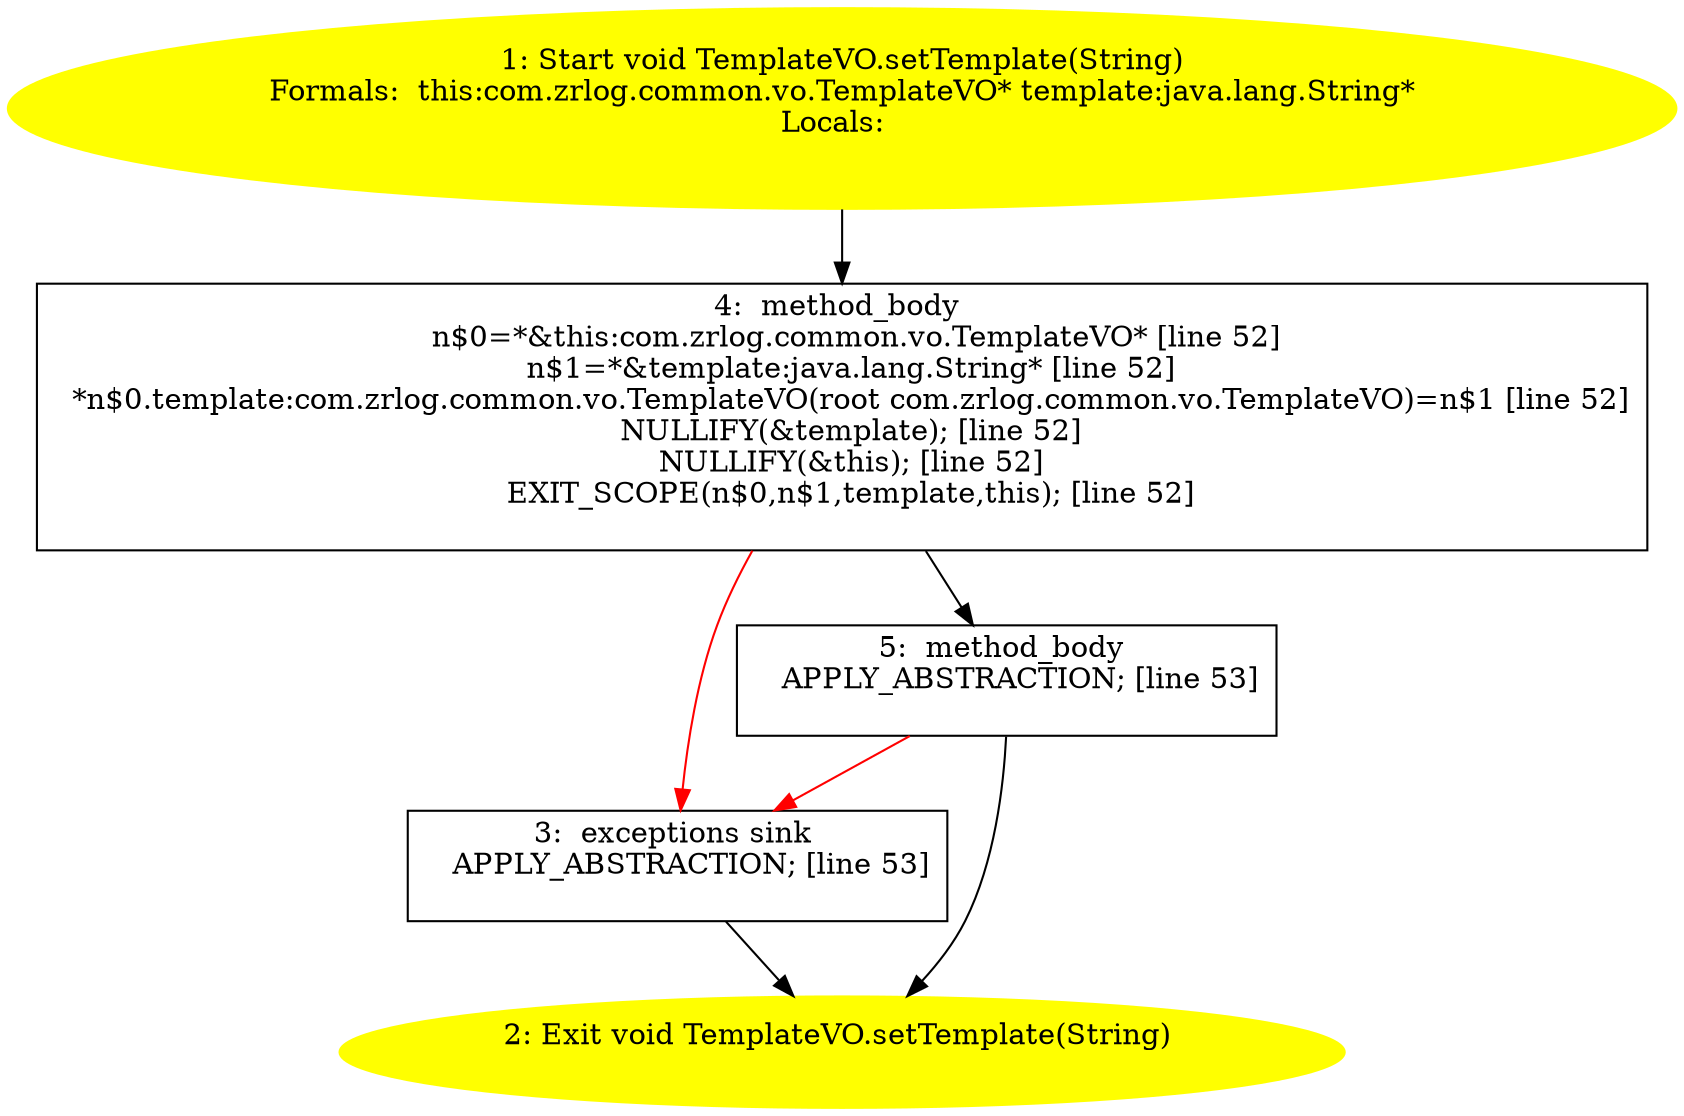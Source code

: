 /* @generated */
digraph cfg {
"com.zrlog.common.vo.TemplateVO.setTemplate(java.lang.String):void.a7c63c13eb4a2e62047749dd4957b195_1" [label="1: Start void TemplateVO.setTemplate(String)\nFormals:  this:com.zrlog.common.vo.TemplateVO* template:java.lang.String*\nLocals:  \n  " color=yellow style=filled]
	

	 "com.zrlog.common.vo.TemplateVO.setTemplate(java.lang.String):void.a7c63c13eb4a2e62047749dd4957b195_1" -> "com.zrlog.common.vo.TemplateVO.setTemplate(java.lang.String):void.a7c63c13eb4a2e62047749dd4957b195_4" ;
"com.zrlog.common.vo.TemplateVO.setTemplate(java.lang.String):void.a7c63c13eb4a2e62047749dd4957b195_2" [label="2: Exit void TemplateVO.setTemplate(String) \n  " color=yellow style=filled]
	

"com.zrlog.common.vo.TemplateVO.setTemplate(java.lang.String):void.a7c63c13eb4a2e62047749dd4957b195_3" [label="3:  exceptions sink \n   APPLY_ABSTRACTION; [line 53]\n " shape="box"]
	

	 "com.zrlog.common.vo.TemplateVO.setTemplate(java.lang.String):void.a7c63c13eb4a2e62047749dd4957b195_3" -> "com.zrlog.common.vo.TemplateVO.setTemplate(java.lang.String):void.a7c63c13eb4a2e62047749dd4957b195_2" ;
"com.zrlog.common.vo.TemplateVO.setTemplate(java.lang.String):void.a7c63c13eb4a2e62047749dd4957b195_4" [label="4:  method_body \n   n$0=*&this:com.zrlog.common.vo.TemplateVO* [line 52]\n  n$1=*&template:java.lang.String* [line 52]\n  *n$0.template:com.zrlog.common.vo.TemplateVO(root com.zrlog.common.vo.TemplateVO)=n$1 [line 52]\n  NULLIFY(&template); [line 52]\n  NULLIFY(&this); [line 52]\n  EXIT_SCOPE(n$0,n$1,template,this); [line 52]\n " shape="box"]
	

	 "com.zrlog.common.vo.TemplateVO.setTemplate(java.lang.String):void.a7c63c13eb4a2e62047749dd4957b195_4" -> "com.zrlog.common.vo.TemplateVO.setTemplate(java.lang.String):void.a7c63c13eb4a2e62047749dd4957b195_5" ;
	 "com.zrlog.common.vo.TemplateVO.setTemplate(java.lang.String):void.a7c63c13eb4a2e62047749dd4957b195_4" -> "com.zrlog.common.vo.TemplateVO.setTemplate(java.lang.String):void.a7c63c13eb4a2e62047749dd4957b195_3" [color="red" ];
"com.zrlog.common.vo.TemplateVO.setTemplate(java.lang.String):void.a7c63c13eb4a2e62047749dd4957b195_5" [label="5:  method_body \n   APPLY_ABSTRACTION; [line 53]\n " shape="box"]
	

	 "com.zrlog.common.vo.TemplateVO.setTemplate(java.lang.String):void.a7c63c13eb4a2e62047749dd4957b195_5" -> "com.zrlog.common.vo.TemplateVO.setTemplate(java.lang.String):void.a7c63c13eb4a2e62047749dd4957b195_2" ;
	 "com.zrlog.common.vo.TemplateVO.setTemplate(java.lang.String):void.a7c63c13eb4a2e62047749dd4957b195_5" -> "com.zrlog.common.vo.TemplateVO.setTemplate(java.lang.String):void.a7c63c13eb4a2e62047749dd4957b195_3" [color="red" ];
}
